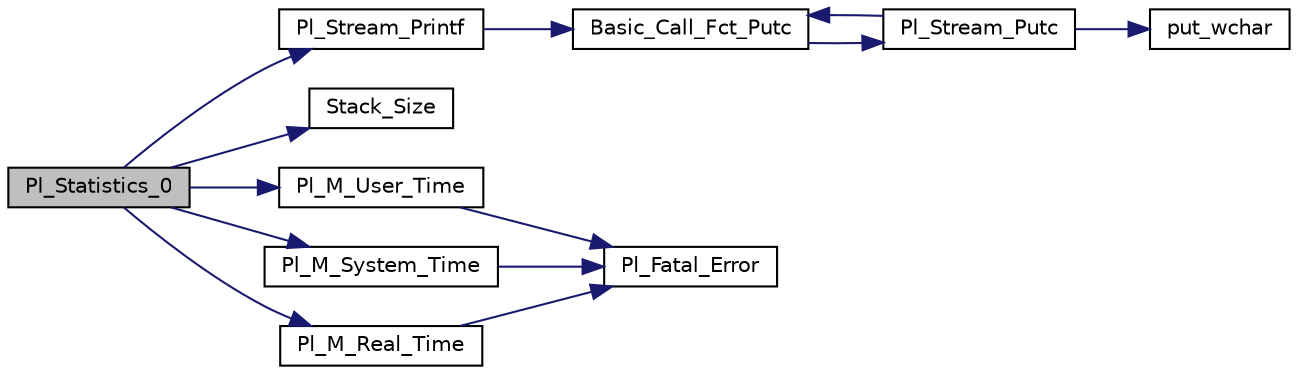 digraph "Pl_Statistics_0"
{
  edge [fontname="Helvetica",fontsize="10",labelfontname="Helvetica",labelfontsize="10"];
  node [fontname="Helvetica",fontsize="10",shape=record];
  rankdir="LR";
  Node1 [label="Pl_Statistics_0",height=0.2,width=0.4,color="black", fillcolor="grey75", style="filled", fontcolor="black"];
  Node1 -> Node2 [color="midnightblue",fontsize="10",style="solid"];
  Node2 [label="Pl_Stream_Printf",height=0.2,width=0.4,color="black", fillcolor="white", style="filled",URL="$stream__supp_8c.html#aa0a1fdfbaae9e476151527d87510c0eb"];
  Node2 -> Node3 [color="midnightblue",fontsize="10",style="solid"];
  Node3 [label="Basic_Call_Fct_Putc",height=0.2,width=0.4,color="black", fillcolor="white", style="filled",URL="$stream__supp_8c.html#a8f331c65c933f08991e3d6622ffe538f"];
  Node3 -> Node4 [color="midnightblue",fontsize="10",style="solid"];
  Node4 [label="Pl_Stream_Putc",height=0.2,width=0.4,color="black", fillcolor="white", style="filled",URL="$stream__supp_8c.html#aaa89ed2e422788cf2648a9228868c1b6"];
  Node4 -> Node5 [color="midnightblue",fontsize="10",style="solid"];
  Node5 [label="put_wchar",height=0.2,width=0.4,color="black", fillcolor="white", style="filled",URL="$pl__wchar_8c.html#a31bcb7c7ad4174170702cb4399feb8e3"];
  Node4 -> Node3 [color="midnightblue",fontsize="10",style="solid"];
  Node1 -> Node6 [color="midnightblue",fontsize="10",style="solid"];
  Node6 [label="Stack_Size",height=0.2,width=0.4,color="black", fillcolor="white", style="filled",URL="$stat__c_8c.html#a5fee90cde99a3da0b758b37cd33f386f"];
  Node1 -> Node7 [color="midnightblue",fontsize="10",style="solid"];
  Node7 [label="Pl_M_User_Time",height=0.2,width=0.4,color="black", fillcolor="white", style="filled",URL="$machine_8c.html#a49c3210d01108defd9d8a0b6ea624f95"];
  Node7 -> Node8 [color="midnightblue",fontsize="10",style="solid"];
  Node8 [label="Pl_Fatal_Error",height=0.2,width=0.4,color="black", fillcolor="white", style="filled",URL="$misc_8c.html#a190fea7904d7245d4fdc5e9404a07907"];
  Node1 -> Node9 [color="midnightblue",fontsize="10",style="solid"];
  Node9 [label="Pl_M_System_Time",height=0.2,width=0.4,color="black", fillcolor="white", style="filled",URL="$machine_8c.html#a11f5fe79e24625b351bddd83a9c58b5a"];
  Node9 -> Node8 [color="midnightblue",fontsize="10",style="solid"];
  Node1 -> Node10 [color="midnightblue",fontsize="10",style="solid"];
  Node10 [label="Pl_M_Real_Time",height=0.2,width=0.4,color="black", fillcolor="white", style="filled",URL="$machine_8c.html#ae18414c738bea5a3710adc972fa478ef"];
  Node10 -> Node8 [color="midnightblue",fontsize="10",style="solid"];
}
